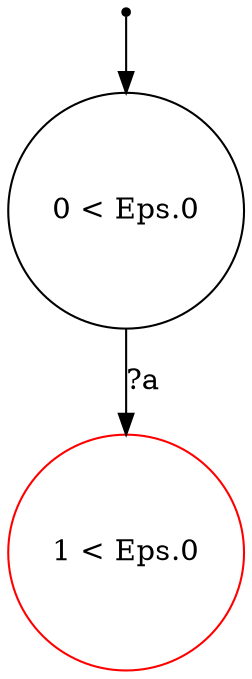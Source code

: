 digraph {
 node [shape=point] ENTRY
 node [shape=circle]
1 [label="1 < Eps.0
" color="red"]
0 [label="0 < Eps.0
"]
ENTRY -> 0
0 -> 1 [label="?a"]

}